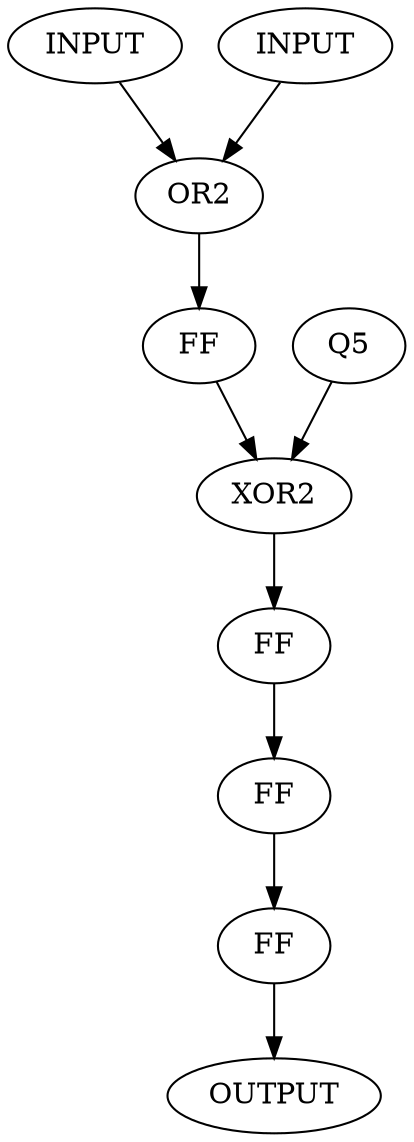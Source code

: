 digraph shift_register {

I [label = "INPUT"];
RESET [label = "INPUT"];

INIT_VALUE [label = "OR2"];

Q1 [label = "FF"];

GATE [label = "XOR2" ];

Q2 [label = "FF"];
Q3 [label = "FF"];
Q4 [label = "FF"];

O [label = "OUTPUT"];

I -> INIT_VALUE -> Q1;
RESET -> INIT_VALUE;

Q1 -> GATE ->Q2;
Q2->Q3;
Q3->Q4;
Q4->O;
Q5->GATE;





}
